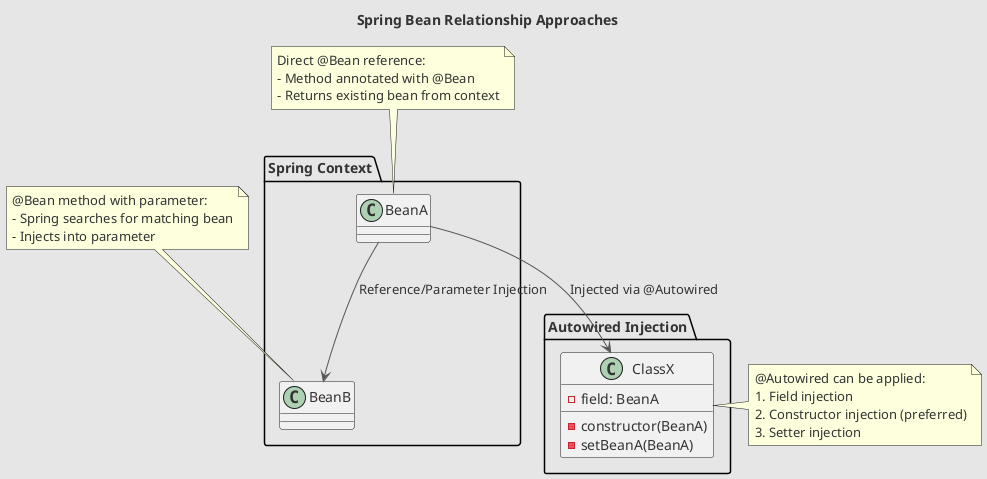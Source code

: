 @startuml
skinparam backgroundColor #E6E6E6

skinparam activity {
  BackgroundColor #E6E6E6
  BorderColor #666666
}

skinparam defaultFontColor #333333
skinparam ArrowColor #555555
title Spring Bean Relationship Approaches

package "Spring Context" {
  class BeanA
  class BeanB
}

note top of BeanA
Direct @Bean reference:
- Method annotated with @Bean
- Returns existing bean from context
end note

note top of BeanB
@Bean method with parameter:
- Spring searches for matching bean
- Injects into parameter
end note

BeanA --> BeanB : Reference/Parameter Injection

package "Autowired Injection" {
  class ClassX {
    - field: BeanA
    - constructor(BeanA)
    - setBeanA(BeanA)
  }
}

note right of ClassX
@Autowired can be applied:
1. Field injection
2. Constructor injection (preferred)
3. Setter injection
end note

BeanA --> ClassX : Injected via @Autowired

@enduml
